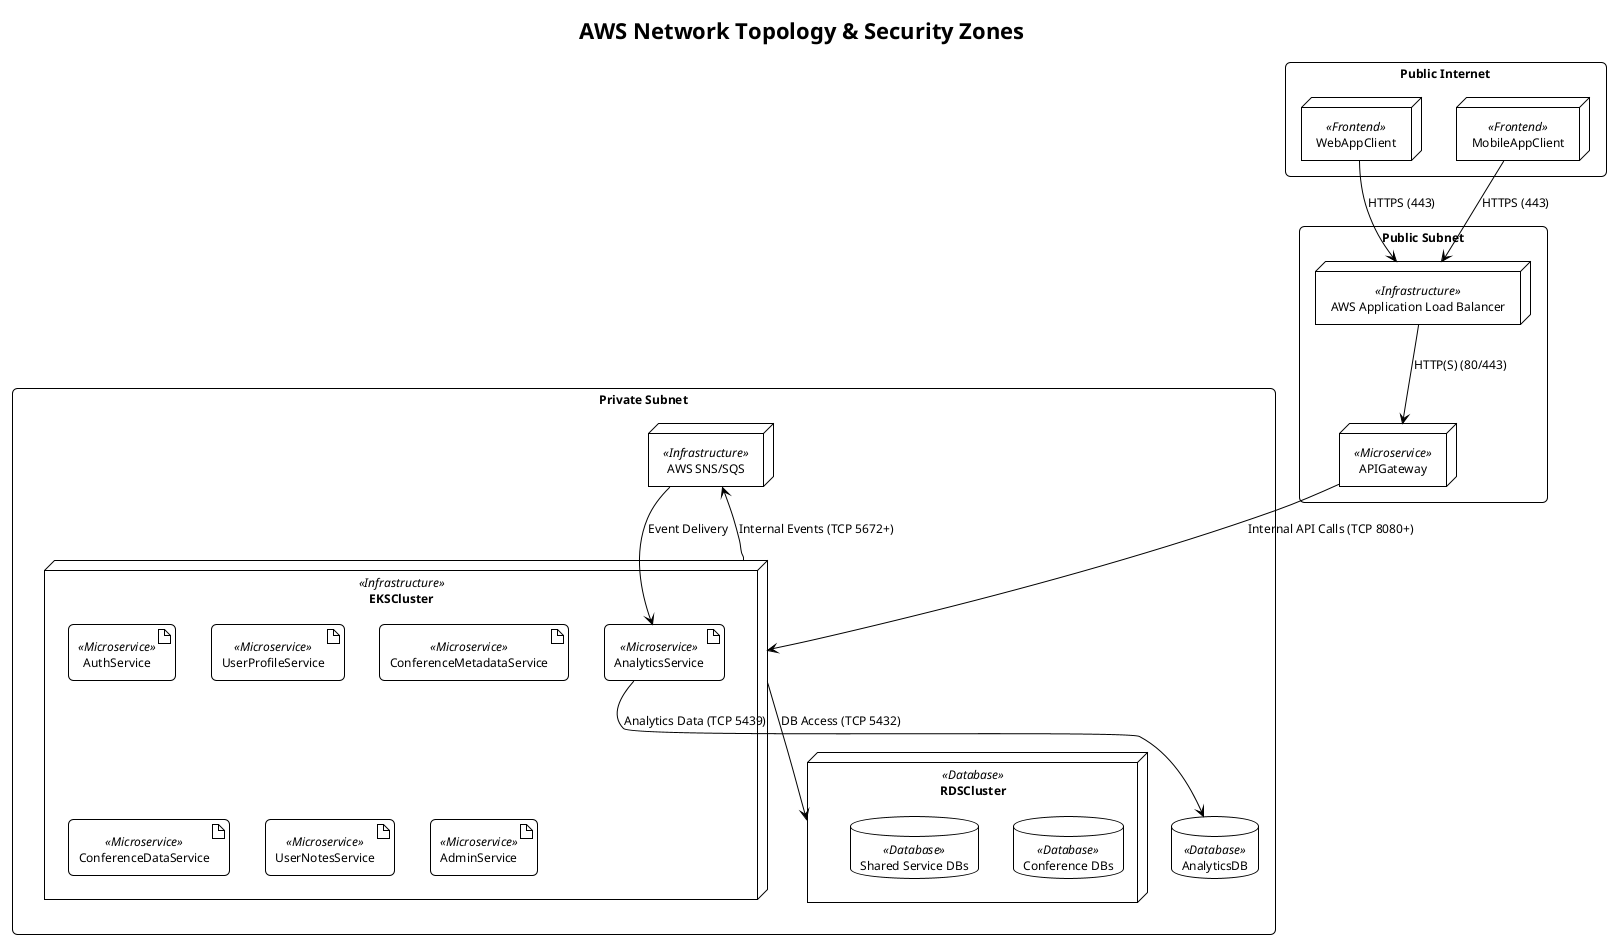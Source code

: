 @startuml PhysicalNetworkTopology
!theme plain
skinparam ClassAttributeIconSize 0
skinparam roundcorner 10
skinparam DefaultFontName "Arial"
skinparam DefaultFontSize 12
skinparam shadowing false

title AWS Network Topology & Security Zones

' ===== Network Zones =====
rectangle "Public Internet" as PublicInternet {
  node "WebAppClient" <<Frontend>> as WebApp
  node "MobileAppClient" <<Frontend>> as MobileApp
}

rectangle "Public Subnet" as DMZ {
  node "AWS Application Load Balancer" <<Infrastructure>> as AWSALB
  node "APIGateway" <<Microservice>> as APIGateway
}

rectangle "Private Subnet" as PrivateSubnet {
  node "EKSCluster" <<Infrastructure>> as EKSCluster {
    artifact "AuthService" <<Microservice>>
    artifact "UserProfileService" <<Microservice>>
    artifact "ConferenceMetadataService" <<Microservice>>
    artifact "ConferenceDataService" <<Microservice>>
    artifact "UserNotesService" <<Microservice>>
    artifact "AdminService" <<Microservice>>
    artifact "AnalyticsService" <<Microservice>>
  }
  node "RDSCluster" <<Database>> as RDSCluster {
    database "Conference DBs" <<Database>>
    database "Shared Service DBs" <<Database>>
  }
  node "AWS SNS/SQS" <<Infrastructure>> as EventBus
  database "AnalyticsDB" <<Database>> as AnalyticsDB
}

' ===== Traffic Flows & Firewall Rules =====
WebApp --> AWSALB : HTTPS (443)
MobileApp --> AWSALB : HTTPS (443)

AWSALB --> APIGateway : HTTP(S) (80/443)
APIGateway --> EKSCluster : Internal API Calls (TCP 8080+)
' Microservices to Databases
EKSCluster --> RDSCluster : DB Access (TCP 5432)
' Microservices to Event Bus
EKSCluster --> EventBus : Internal Events (TCP 5672+)
EventBus --> AnalyticsService : Event Delivery

' Analytics Service to Analytics DB
AnalyticsService --> AnalyticsDB : Analytics Data (TCP 5439)

@enduml
